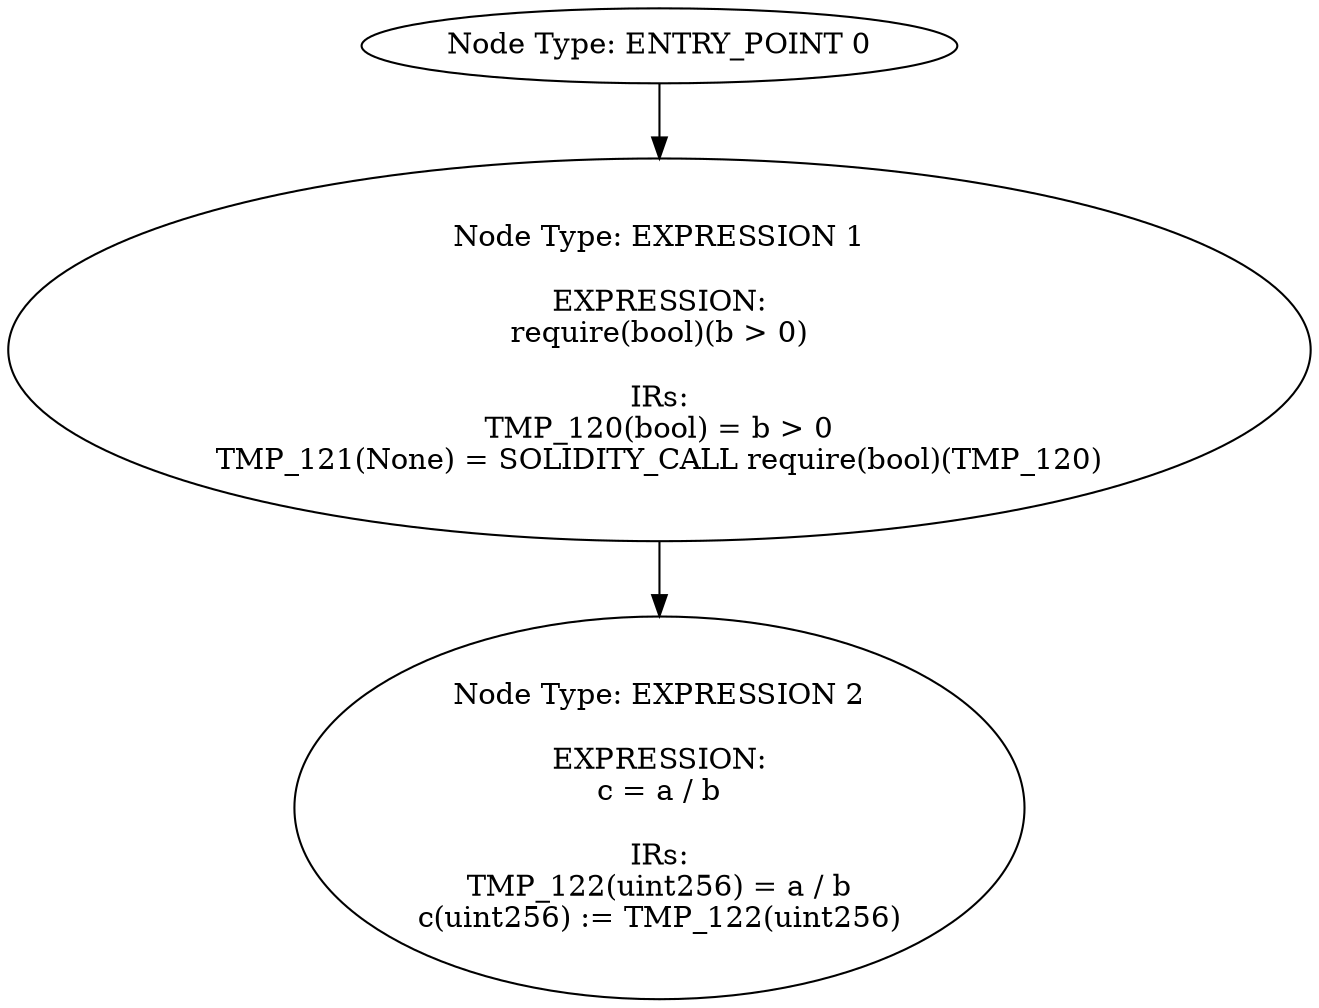digraph{
0[label="Node Type: ENTRY_POINT 0
"];
0->1;
1[label="Node Type: EXPRESSION 1

EXPRESSION:
require(bool)(b > 0)

IRs:
TMP_120(bool) = b > 0
TMP_121(None) = SOLIDITY_CALL require(bool)(TMP_120)"];
1->2;
2[label="Node Type: EXPRESSION 2

EXPRESSION:
c = a / b

IRs:
TMP_122(uint256) = a / b
c(uint256) := TMP_122(uint256)"];
}

